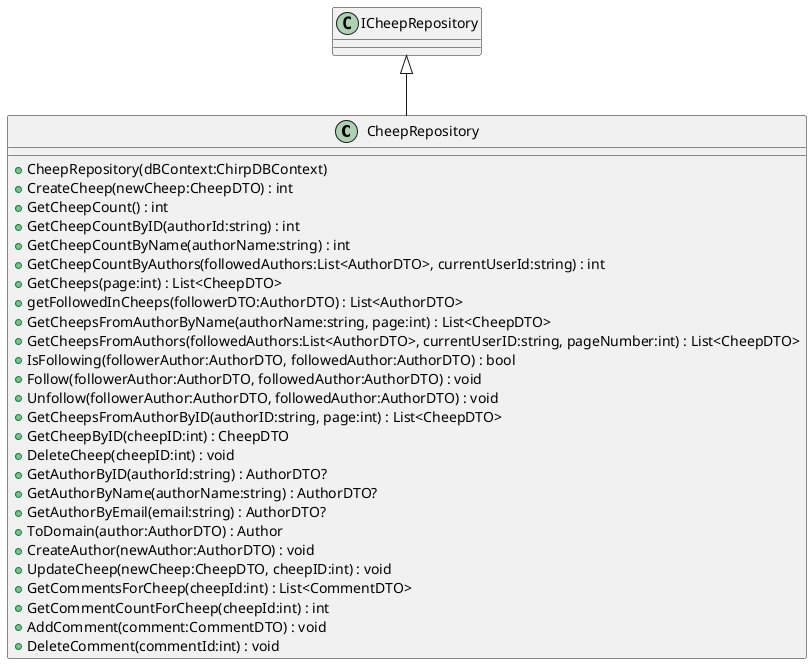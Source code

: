 @startuml
class CheepRepository {
    + CheepRepository(dBContext:ChirpDBContext)
    + CreateCheep(newCheep:CheepDTO) : int
    + GetCheepCount() : int
    + GetCheepCountByID(authorId:string) : int
    + GetCheepCountByName(authorName:string) : int
    + GetCheepCountByAuthors(followedAuthors:List<AuthorDTO>, currentUserId:string) : int
    + GetCheeps(page:int) : List<CheepDTO>
    + getFollowedInCheeps(followerDTO:AuthorDTO) : List<AuthorDTO>
    + GetCheepsFromAuthorByName(authorName:string, page:int) : List<CheepDTO>
    + GetCheepsFromAuthors(followedAuthors:List<AuthorDTO>, currentUserID:string, pageNumber:int) : List<CheepDTO>
    + IsFollowing(followerAuthor:AuthorDTO, followedAuthor:AuthorDTO) : bool
    + Follow(followerAuthor:AuthorDTO, followedAuthor:AuthorDTO) : void
    + Unfollow(followerAuthor:AuthorDTO, followedAuthor:AuthorDTO) : void
    + GetCheepsFromAuthorByID(authorID:string, page:int) : List<CheepDTO>
    + GetCheepByID(cheepID:int) : CheepDTO
    + DeleteCheep(cheepID:int) : void
    + GetAuthorByID(authorId:string) : AuthorDTO?
    + GetAuthorByName(authorName:string) : AuthorDTO?
    + GetAuthorByEmail(email:string) : AuthorDTO?
    + ToDomain(author:AuthorDTO) : Author
    + CreateAuthor(newAuthor:AuthorDTO) : void
    + UpdateCheep(newCheep:CheepDTO, cheepID:int) : void
    + GetCommentsForCheep(cheepId:int) : List<CommentDTO>
    + GetCommentCountForCheep(cheepId:int) : int
    + AddComment(comment:CommentDTO) : void
    + DeleteComment(commentId:int) : void
}
ICheepRepository <|-- CheepRepository
@enduml
